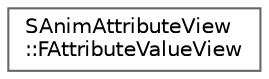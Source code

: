 digraph "Graphical Class Hierarchy"
{
 // INTERACTIVE_SVG=YES
 // LATEX_PDF_SIZE
  bgcolor="transparent";
  edge [fontname=Helvetica,fontsize=10,labelfontname=Helvetica,labelfontsize=10];
  node [fontname=Helvetica,fontsize=10,shape=box,height=0.2,width=0.4];
  rankdir="LR";
  Node0 [id="Node000000",label="SAnimAttributeView\l::FAttributeValueView",height=0.2,width=0.4,color="grey40", fillcolor="white", style="filled",URL="$df/d92/structSAnimAttributeView_1_1FAttributeValueView.html",tooltip=" "];
}
